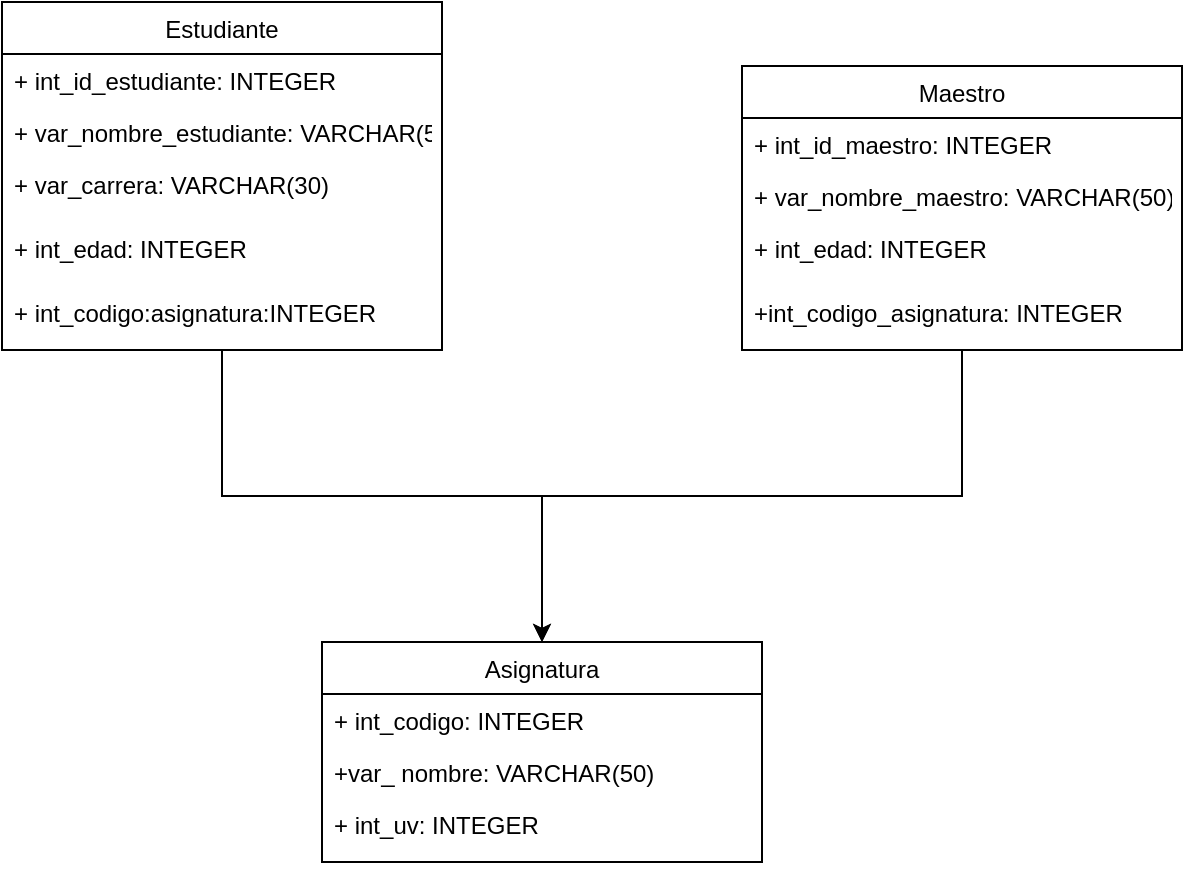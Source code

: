 <mxfile version="13.7.3" type="device"><diagram id="nFFXsvsvZEC6SreZTFGQ" name="Página-1"><mxGraphModel dx="868" dy="544" grid="1" gridSize="10" guides="1" tooltips="1" connect="1" arrows="1" fold="1" page="1" pageScale="1" pageWidth="827" pageHeight="1169" math="0" shadow="0"><root><mxCell id="0"/><mxCell id="1" parent="0"/><mxCell id="eiTENxX07zN0ZLEtLQaB-23" style="edgeStyle=orthogonalEdgeStyle;rounded=0;orthogonalLoop=1;jettySize=auto;html=1;" edge="1" parent="1" source="eiTENxX07zN0ZLEtLQaB-6" target="eiTENxX07zN0ZLEtLQaB-18"><mxGeometry relative="1" as="geometry"/></mxCell><mxCell id="eiTENxX07zN0ZLEtLQaB-6" value="Estudiante" style="swimlane;fontStyle=0;childLayout=stackLayout;horizontal=1;startSize=26;fillColor=none;horizontalStack=0;resizeParent=1;resizeParentMax=0;resizeLast=0;collapsible=1;marginBottom=0;" vertex="1" parent="1"><mxGeometry x="40" y="50" width="220" height="174" as="geometry"/></mxCell><mxCell id="eiTENxX07zN0ZLEtLQaB-7" value="+ int_id_estudiante: INTEGER" style="text;strokeColor=none;fillColor=none;align=left;verticalAlign=top;spacingLeft=4;spacingRight=4;overflow=hidden;rotatable=0;points=[[0,0.5],[1,0.5]];portConstraint=eastwest;" vertex="1" parent="eiTENxX07zN0ZLEtLQaB-6"><mxGeometry y="26" width="220" height="26" as="geometry"/></mxCell><mxCell id="eiTENxX07zN0ZLEtLQaB-8" value="+ var_nombre_estudiante: VARCHAR(50)" style="text;strokeColor=none;fillColor=none;align=left;verticalAlign=top;spacingLeft=4;spacingRight=4;overflow=hidden;rotatable=0;points=[[0,0.5],[1,0.5]];portConstraint=eastwest;" vertex="1" parent="eiTENxX07zN0ZLEtLQaB-6"><mxGeometry y="52" width="220" height="26" as="geometry"/></mxCell><mxCell id="eiTENxX07zN0ZLEtLQaB-9" value="+ var_carrera: VARCHAR(30)" style="text;strokeColor=none;fillColor=none;align=left;verticalAlign=top;spacingLeft=4;spacingRight=4;overflow=hidden;rotatable=0;points=[[0,0.5],[1,0.5]];portConstraint=eastwest;" vertex="1" parent="eiTENxX07zN0ZLEtLQaB-6"><mxGeometry y="78" width="220" height="32" as="geometry"/></mxCell><mxCell id="eiTENxX07zN0ZLEtLQaB-12" value="+ int_edad: INTEGER&#10;" style="text;strokeColor=none;fillColor=none;align=left;verticalAlign=top;spacingLeft=4;spacingRight=4;overflow=hidden;rotatable=0;points=[[0,0.5],[1,0.5]];portConstraint=eastwest;" vertex="1" parent="eiTENxX07zN0ZLEtLQaB-6"><mxGeometry y="110" width="220" height="32" as="geometry"/></mxCell><mxCell id="eiTENxX07zN0ZLEtLQaB-25" value="+ int_codigo:asignatura:INTEGER" style="text;strokeColor=none;fillColor=none;align=left;verticalAlign=top;spacingLeft=4;spacingRight=4;overflow=hidden;rotatable=0;points=[[0,0.5],[1,0.5]];portConstraint=eastwest;" vertex="1" parent="eiTENxX07zN0ZLEtLQaB-6"><mxGeometry y="142" width="220" height="32" as="geometry"/></mxCell><mxCell id="eiTENxX07zN0ZLEtLQaB-24" style="edgeStyle=orthogonalEdgeStyle;rounded=0;orthogonalLoop=1;jettySize=auto;html=1;entryX=0.5;entryY=0;entryDx=0;entryDy=0;" edge="1" parent="1" source="eiTENxX07zN0ZLEtLQaB-13" target="eiTENxX07zN0ZLEtLQaB-18"><mxGeometry relative="1" as="geometry"/></mxCell><mxCell id="eiTENxX07zN0ZLEtLQaB-18" value="Asignatura" style="swimlane;fontStyle=0;childLayout=stackLayout;horizontal=1;startSize=26;fillColor=none;horizontalStack=0;resizeParent=1;resizeParentMax=0;resizeLast=0;collapsible=1;marginBottom=0;" vertex="1" parent="1"><mxGeometry x="200" y="370" width="220" height="110" as="geometry"/></mxCell><mxCell id="eiTENxX07zN0ZLEtLQaB-19" value="+ int_codigo: INTEGER" style="text;strokeColor=none;fillColor=none;align=left;verticalAlign=top;spacingLeft=4;spacingRight=4;overflow=hidden;rotatable=0;points=[[0,0.5],[1,0.5]];portConstraint=eastwest;" vertex="1" parent="eiTENxX07zN0ZLEtLQaB-18"><mxGeometry y="26" width="220" height="26" as="geometry"/></mxCell><mxCell id="eiTENxX07zN0ZLEtLQaB-20" value="+var_ nombre: VARCHAR(50)" style="text;strokeColor=none;fillColor=none;align=left;verticalAlign=top;spacingLeft=4;spacingRight=4;overflow=hidden;rotatable=0;points=[[0,0.5],[1,0.5]];portConstraint=eastwest;" vertex="1" parent="eiTENxX07zN0ZLEtLQaB-18"><mxGeometry y="52" width="220" height="26" as="geometry"/></mxCell><mxCell id="eiTENxX07zN0ZLEtLQaB-22" value="+ int_uv: INTEGER&#10;" style="text;strokeColor=none;fillColor=none;align=left;verticalAlign=top;spacingLeft=4;spacingRight=4;overflow=hidden;rotatable=0;points=[[0,0.5],[1,0.5]];portConstraint=eastwest;" vertex="1" parent="eiTENxX07zN0ZLEtLQaB-18"><mxGeometry y="78" width="220" height="32" as="geometry"/></mxCell><mxCell id="eiTENxX07zN0ZLEtLQaB-13" value="Maestro" style="swimlane;fontStyle=0;childLayout=stackLayout;horizontal=1;startSize=26;fillColor=none;horizontalStack=0;resizeParent=1;resizeParentMax=0;resizeLast=0;collapsible=1;marginBottom=0;" vertex="1" parent="1"><mxGeometry x="410" y="82" width="220" height="142" as="geometry"/></mxCell><mxCell id="eiTENxX07zN0ZLEtLQaB-14" value="+ int_id_maestro: INTEGER" style="text;strokeColor=none;fillColor=none;align=left;verticalAlign=top;spacingLeft=4;spacingRight=4;overflow=hidden;rotatable=0;points=[[0,0.5],[1,0.5]];portConstraint=eastwest;" vertex="1" parent="eiTENxX07zN0ZLEtLQaB-13"><mxGeometry y="26" width="220" height="26" as="geometry"/></mxCell><mxCell id="eiTENxX07zN0ZLEtLQaB-15" value="+ var_nombre_maestro: VARCHAR(50)" style="text;strokeColor=none;fillColor=none;align=left;verticalAlign=top;spacingLeft=4;spacingRight=4;overflow=hidden;rotatable=0;points=[[0,0.5],[1,0.5]];portConstraint=eastwest;" vertex="1" parent="eiTENxX07zN0ZLEtLQaB-13"><mxGeometry y="52" width="220" height="26" as="geometry"/></mxCell><mxCell id="eiTENxX07zN0ZLEtLQaB-17" value="+ int_edad: INTEGER&#10;" style="text;strokeColor=none;fillColor=none;align=left;verticalAlign=top;spacingLeft=4;spacingRight=4;overflow=hidden;rotatable=0;points=[[0,0.5],[1,0.5]];portConstraint=eastwest;" vertex="1" parent="eiTENxX07zN0ZLEtLQaB-13"><mxGeometry y="78" width="220" height="32" as="geometry"/></mxCell><mxCell id="eiTENxX07zN0ZLEtLQaB-26" value="+int_codigo_asignatura: INTEGER&#10;" style="text;strokeColor=none;fillColor=none;align=left;verticalAlign=top;spacingLeft=4;spacingRight=4;overflow=hidden;rotatable=0;points=[[0,0.5],[1,0.5]];portConstraint=eastwest;" vertex="1" parent="eiTENxX07zN0ZLEtLQaB-13"><mxGeometry y="110" width="220" height="32" as="geometry"/></mxCell></root></mxGraphModel></diagram></mxfile>